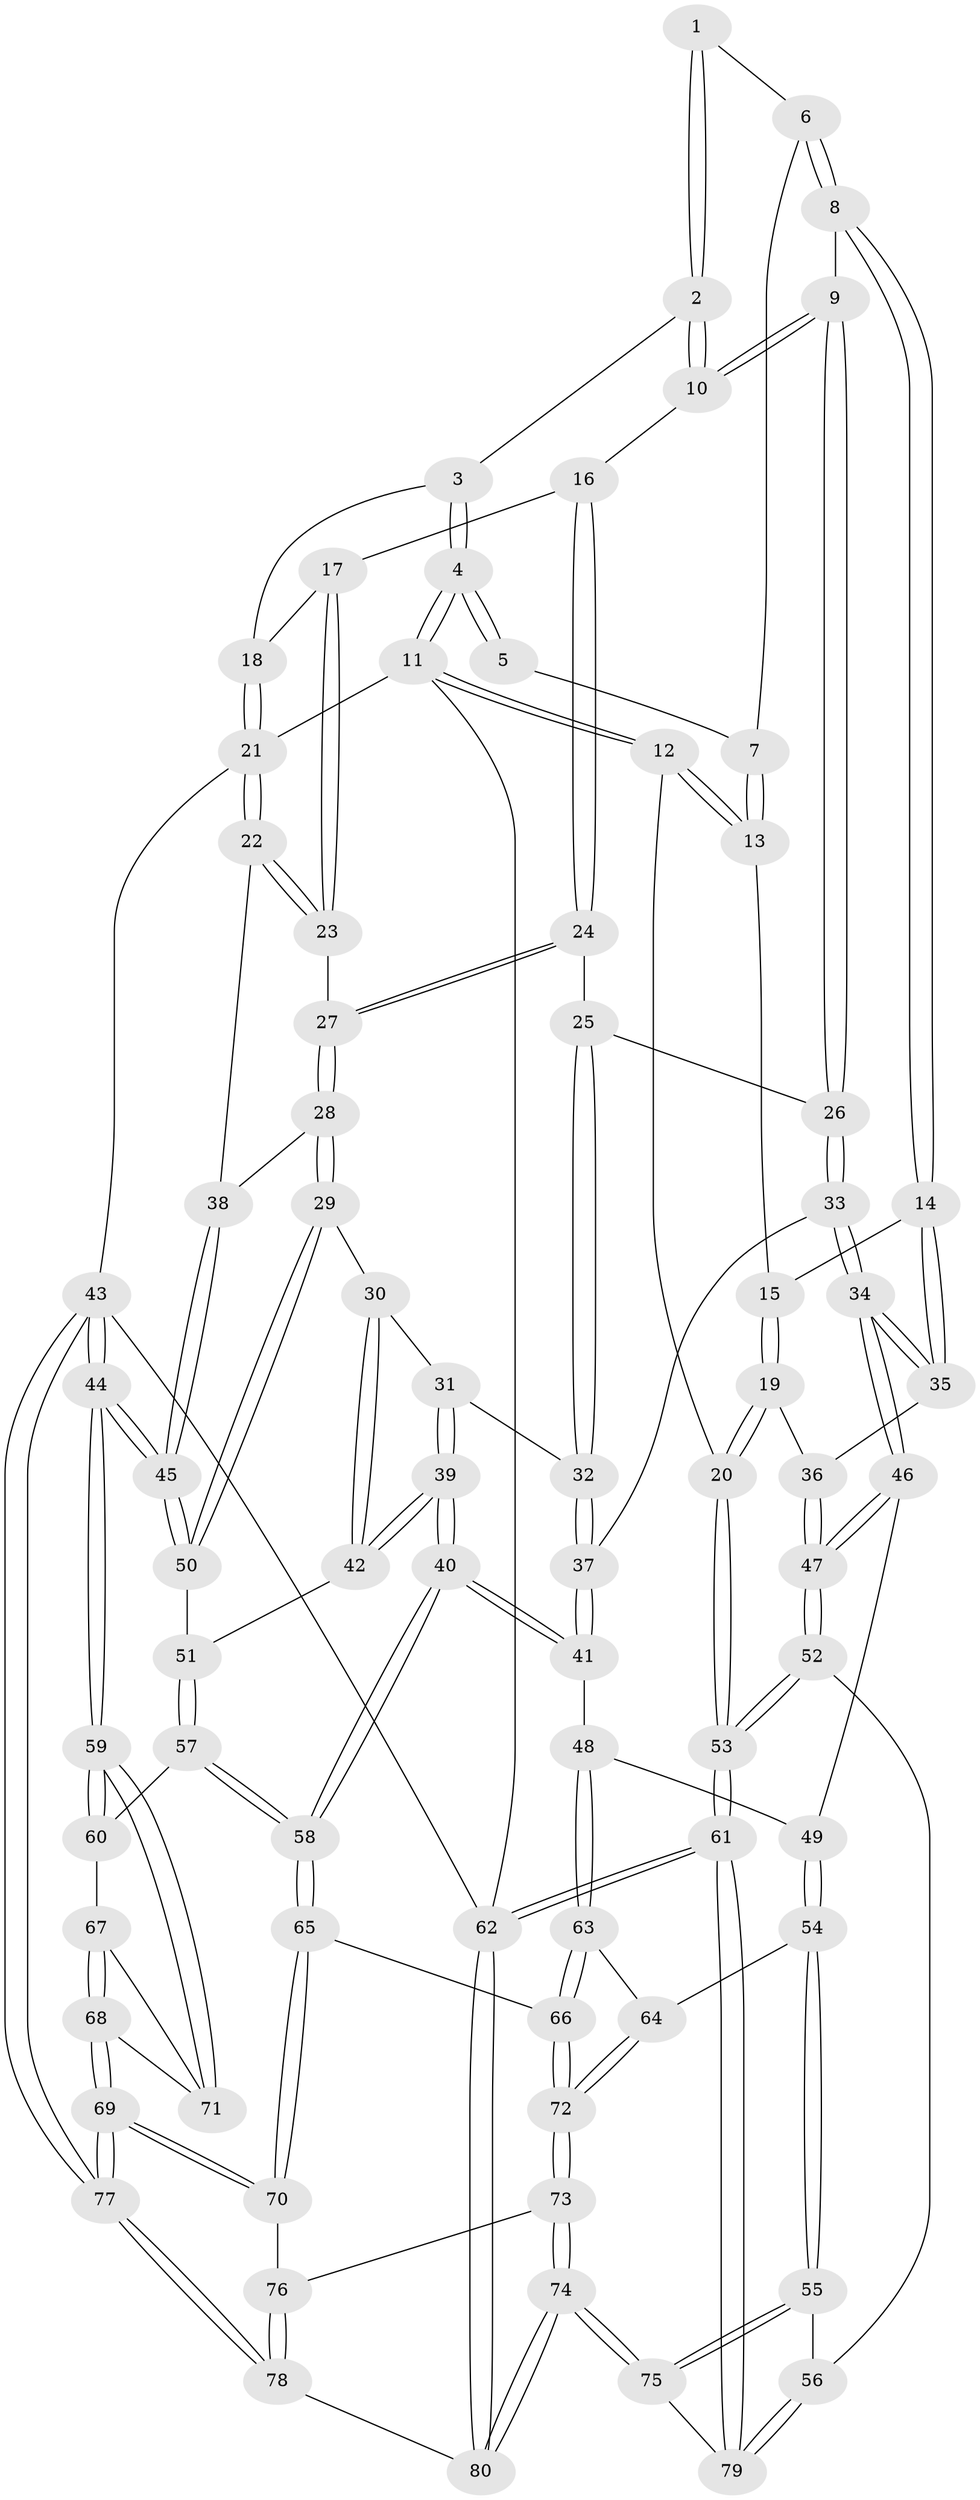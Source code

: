 // coarse degree distribution, {6: 0.21428571428571427, 4: 0.2857142857142857, 2: 0.017857142857142856, 8: 0.017857142857142856, 5: 0.42857142857142855, 3: 0.03571428571428571}
// Generated by graph-tools (version 1.1) at 2025/21/03/04/25 18:21:40]
// undirected, 80 vertices, 197 edges
graph export_dot {
graph [start="1"]
  node [color=gray90,style=filled];
  1 [pos="+0.12149605382485418+0.1097093160017573"];
  2 [pos="+0.36223408413215424+0"];
  3 [pos="+0.354714495964556+0"];
  4 [pos="+0+0"];
  5 [pos="+0.06473065842718988+0.0985594750322441"];
  6 [pos="+0.12816586100247376+0.1612612930926772"];
  7 [pos="+0.05261168090353805+0.17945913850314366"];
  8 [pos="+0.21891754954954673+0.30060322574364046"];
  9 [pos="+0.27794408308250473+0.26309467925478264"];
  10 [pos="+0.39746793955974197+0.11918143355684363"];
  11 [pos="+0+0"];
  12 [pos="+0+0.2058232820253799"];
  13 [pos="+0.03688341273207562+0.21158448159915624"];
  14 [pos="+0.21882345027701472+0.3006948955807117"];
  15 [pos="+0.12740490547701558+0.28995637557981474"];
  16 [pos="+0.5695089272304855+0.22401112935054288"];
  17 [pos="+0.8666289316644019+0.03715490646313984"];
  18 [pos="+1+0"];
  19 [pos="+0+0.44492566911151216"];
  20 [pos="+0+0.44904022079510925"];
  21 [pos="+1+0"];
  22 [pos="+1+0.21279422569684323"];
  23 [pos="+0.8207794062954554+0.36704925631232443"];
  24 [pos="+0.5771825758929514+0.2533665633542792"];
  25 [pos="+0.5673112856804741+0.28190843781180813"];
  26 [pos="+0.40084350706199207+0.42470154233360924"];
  27 [pos="+0.7866934095903553+0.4140173014260999"];
  28 [pos="+0.8002670524840146+0.4899093799864733"];
  29 [pos="+0.8002664244935335+0.4899179282657908"];
  30 [pos="+0.6188222627144179+0.5011759972899165"];
  31 [pos="+0.5923733795676942+0.49271870572483734"];
  32 [pos="+0.5498666381841185+0.47123831199801963"];
  33 [pos="+0.40103049067283997+0.5052372428792431"];
  34 [pos="+0.32302242349365445+0.5360292573392587"];
  35 [pos="+0.19859118080979055+0.45872086343626595"];
  36 [pos="+0.13321365034257568+0.5048205745972854"];
  37 [pos="+0.47413160306160484+0.5275966589140177"];
  38 [pos="+1+0.2969048937678282"];
  39 [pos="+0.5795357942870545+0.6499347342287719"];
  40 [pos="+0.5599934797998878+0.6726906796576082"];
  41 [pos="+0.5058581224136229+0.6350063777029153"];
  42 [pos="+0.6253791109848537+0.6092274494790758"];
  43 [pos="+1+1"];
  44 [pos="+1+0.8632763981036279"];
  45 [pos="+1+0.7228933808217827"];
  46 [pos="+0.3160827225339148+0.613633123057774"];
  47 [pos="+0.12722584058195685+0.6671592001985266"];
  48 [pos="+0.4116055457220326+0.6806507167825673"];
  49 [pos="+0.32016330081126565+0.6240748902261494"];
  50 [pos="+0.8210728094434592+0.5548478160788809"];
  51 [pos="+0.8091411261527494+0.5675284699210904"];
  52 [pos="+0.09896139144454404+0.735988726133938"];
  53 [pos="+0+0.7671095682619765"];
  54 [pos="+0.2773597373231995+0.7597982853426998"];
  55 [pos="+0.19757968854551347+0.8085435649730359"];
  56 [pos="+0.123223399033043+0.7567910068172073"];
  57 [pos="+0.7437808887136905+0.6861786374202421"];
  58 [pos="+0.5882676053110696+0.7415334812795192"];
  59 [pos="+0.9370645567498702+0.8166965184321731"];
  60 [pos="+0.7588602928864832+0.7268654734760942"];
  61 [pos="+0+1"];
  62 [pos="+0+1"];
  63 [pos="+0.409508831482681+0.6958793142613879"];
  64 [pos="+0.3530051242488745+0.7677684451328985"];
  65 [pos="+0.5859490599750043+0.7540003864632092"];
  66 [pos="+0.4662519647282739+0.7876647374386088"];
  67 [pos="+0.7573775348192561+0.744843297102728"];
  68 [pos="+0.7348031872291025+0.8340364708292957"];
  69 [pos="+0.6880995838190802+0.8820593662176122"];
  70 [pos="+0.5893309897461143+0.7639719253804294"];
  71 [pos="+0.8224800033331814+0.816845958100908"];
  72 [pos="+0.4169504745555946+0.8365458588880043"];
  73 [pos="+0.39860853913032573+0.9950874286711843"];
  74 [pos="+0.37939350436002417+1"];
  75 [pos="+0.22263765044476258+0.8898800377308748"];
  76 [pos="+0.5667021537091561+0.8060139840219014"];
  77 [pos="+0.7353743664479088+1"];
  78 [pos="+0.5113552059663897+1"];
  79 [pos="+0.04539726941313416+0.9901487629668071"];
  80 [pos="+0.4172651550293632+1"];
  1 -- 2;
  1 -- 2;
  1 -- 6;
  2 -- 3;
  2 -- 10;
  2 -- 10;
  3 -- 4;
  3 -- 4;
  3 -- 18;
  4 -- 5;
  4 -- 5;
  4 -- 11;
  4 -- 11;
  5 -- 7;
  6 -- 7;
  6 -- 8;
  6 -- 8;
  7 -- 13;
  7 -- 13;
  8 -- 9;
  8 -- 14;
  8 -- 14;
  9 -- 10;
  9 -- 10;
  9 -- 26;
  9 -- 26;
  10 -- 16;
  11 -- 12;
  11 -- 12;
  11 -- 21;
  11 -- 62;
  12 -- 13;
  12 -- 13;
  12 -- 20;
  13 -- 15;
  14 -- 15;
  14 -- 35;
  14 -- 35;
  15 -- 19;
  15 -- 19;
  16 -- 17;
  16 -- 24;
  16 -- 24;
  17 -- 18;
  17 -- 23;
  17 -- 23;
  18 -- 21;
  18 -- 21;
  19 -- 20;
  19 -- 20;
  19 -- 36;
  20 -- 53;
  20 -- 53;
  21 -- 22;
  21 -- 22;
  21 -- 43;
  22 -- 23;
  22 -- 23;
  22 -- 38;
  23 -- 27;
  24 -- 25;
  24 -- 27;
  24 -- 27;
  25 -- 26;
  25 -- 32;
  25 -- 32;
  26 -- 33;
  26 -- 33;
  27 -- 28;
  27 -- 28;
  28 -- 29;
  28 -- 29;
  28 -- 38;
  29 -- 30;
  29 -- 50;
  29 -- 50;
  30 -- 31;
  30 -- 42;
  30 -- 42;
  31 -- 32;
  31 -- 39;
  31 -- 39;
  32 -- 37;
  32 -- 37;
  33 -- 34;
  33 -- 34;
  33 -- 37;
  34 -- 35;
  34 -- 35;
  34 -- 46;
  34 -- 46;
  35 -- 36;
  36 -- 47;
  36 -- 47;
  37 -- 41;
  37 -- 41;
  38 -- 45;
  38 -- 45;
  39 -- 40;
  39 -- 40;
  39 -- 42;
  39 -- 42;
  40 -- 41;
  40 -- 41;
  40 -- 58;
  40 -- 58;
  41 -- 48;
  42 -- 51;
  43 -- 44;
  43 -- 44;
  43 -- 77;
  43 -- 77;
  43 -- 62;
  44 -- 45;
  44 -- 45;
  44 -- 59;
  44 -- 59;
  45 -- 50;
  45 -- 50;
  46 -- 47;
  46 -- 47;
  46 -- 49;
  47 -- 52;
  47 -- 52;
  48 -- 49;
  48 -- 63;
  48 -- 63;
  49 -- 54;
  49 -- 54;
  50 -- 51;
  51 -- 57;
  51 -- 57;
  52 -- 53;
  52 -- 53;
  52 -- 56;
  53 -- 61;
  53 -- 61;
  54 -- 55;
  54 -- 55;
  54 -- 64;
  55 -- 56;
  55 -- 75;
  55 -- 75;
  56 -- 79;
  56 -- 79;
  57 -- 58;
  57 -- 58;
  57 -- 60;
  58 -- 65;
  58 -- 65;
  59 -- 60;
  59 -- 60;
  59 -- 71;
  59 -- 71;
  60 -- 67;
  61 -- 62;
  61 -- 62;
  61 -- 79;
  61 -- 79;
  62 -- 80;
  62 -- 80;
  63 -- 64;
  63 -- 66;
  63 -- 66;
  64 -- 72;
  64 -- 72;
  65 -- 66;
  65 -- 70;
  65 -- 70;
  66 -- 72;
  66 -- 72;
  67 -- 68;
  67 -- 68;
  67 -- 71;
  68 -- 69;
  68 -- 69;
  68 -- 71;
  69 -- 70;
  69 -- 70;
  69 -- 77;
  69 -- 77;
  70 -- 76;
  72 -- 73;
  72 -- 73;
  73 -- 74;
  73 -- 74;
  73 -- 76;
  74 -- 75;
  74 -- 75;
  74 -- 80;
  74 -- 80;
  75 -- 79;
  76 -- 78;
  76 -- 78;
  77 -- 78;
  77 -- 78;
  78 -- 80;
}
